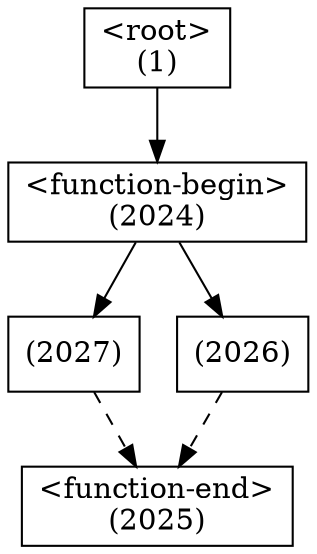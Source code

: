 digraph graphname {
n2027 [shape=box,label="(2027)"];
n2024 -> n2027[style="solid"];
n2026 [shape=box,label="(2026)"];
n2024 -> n2026[style="solid"];
n2025 [shape=box,label="<function-end>
(2025)"];
n2027 -> n2025[style="dashed"];
n2026 -> n2025[style="dashed"];
n2024 [shape=box,label="<function-begin>
(2024)"];
n1 -> n2024[style="solid"];
n1 [shape=box,label="<root>
(1)"];
}
